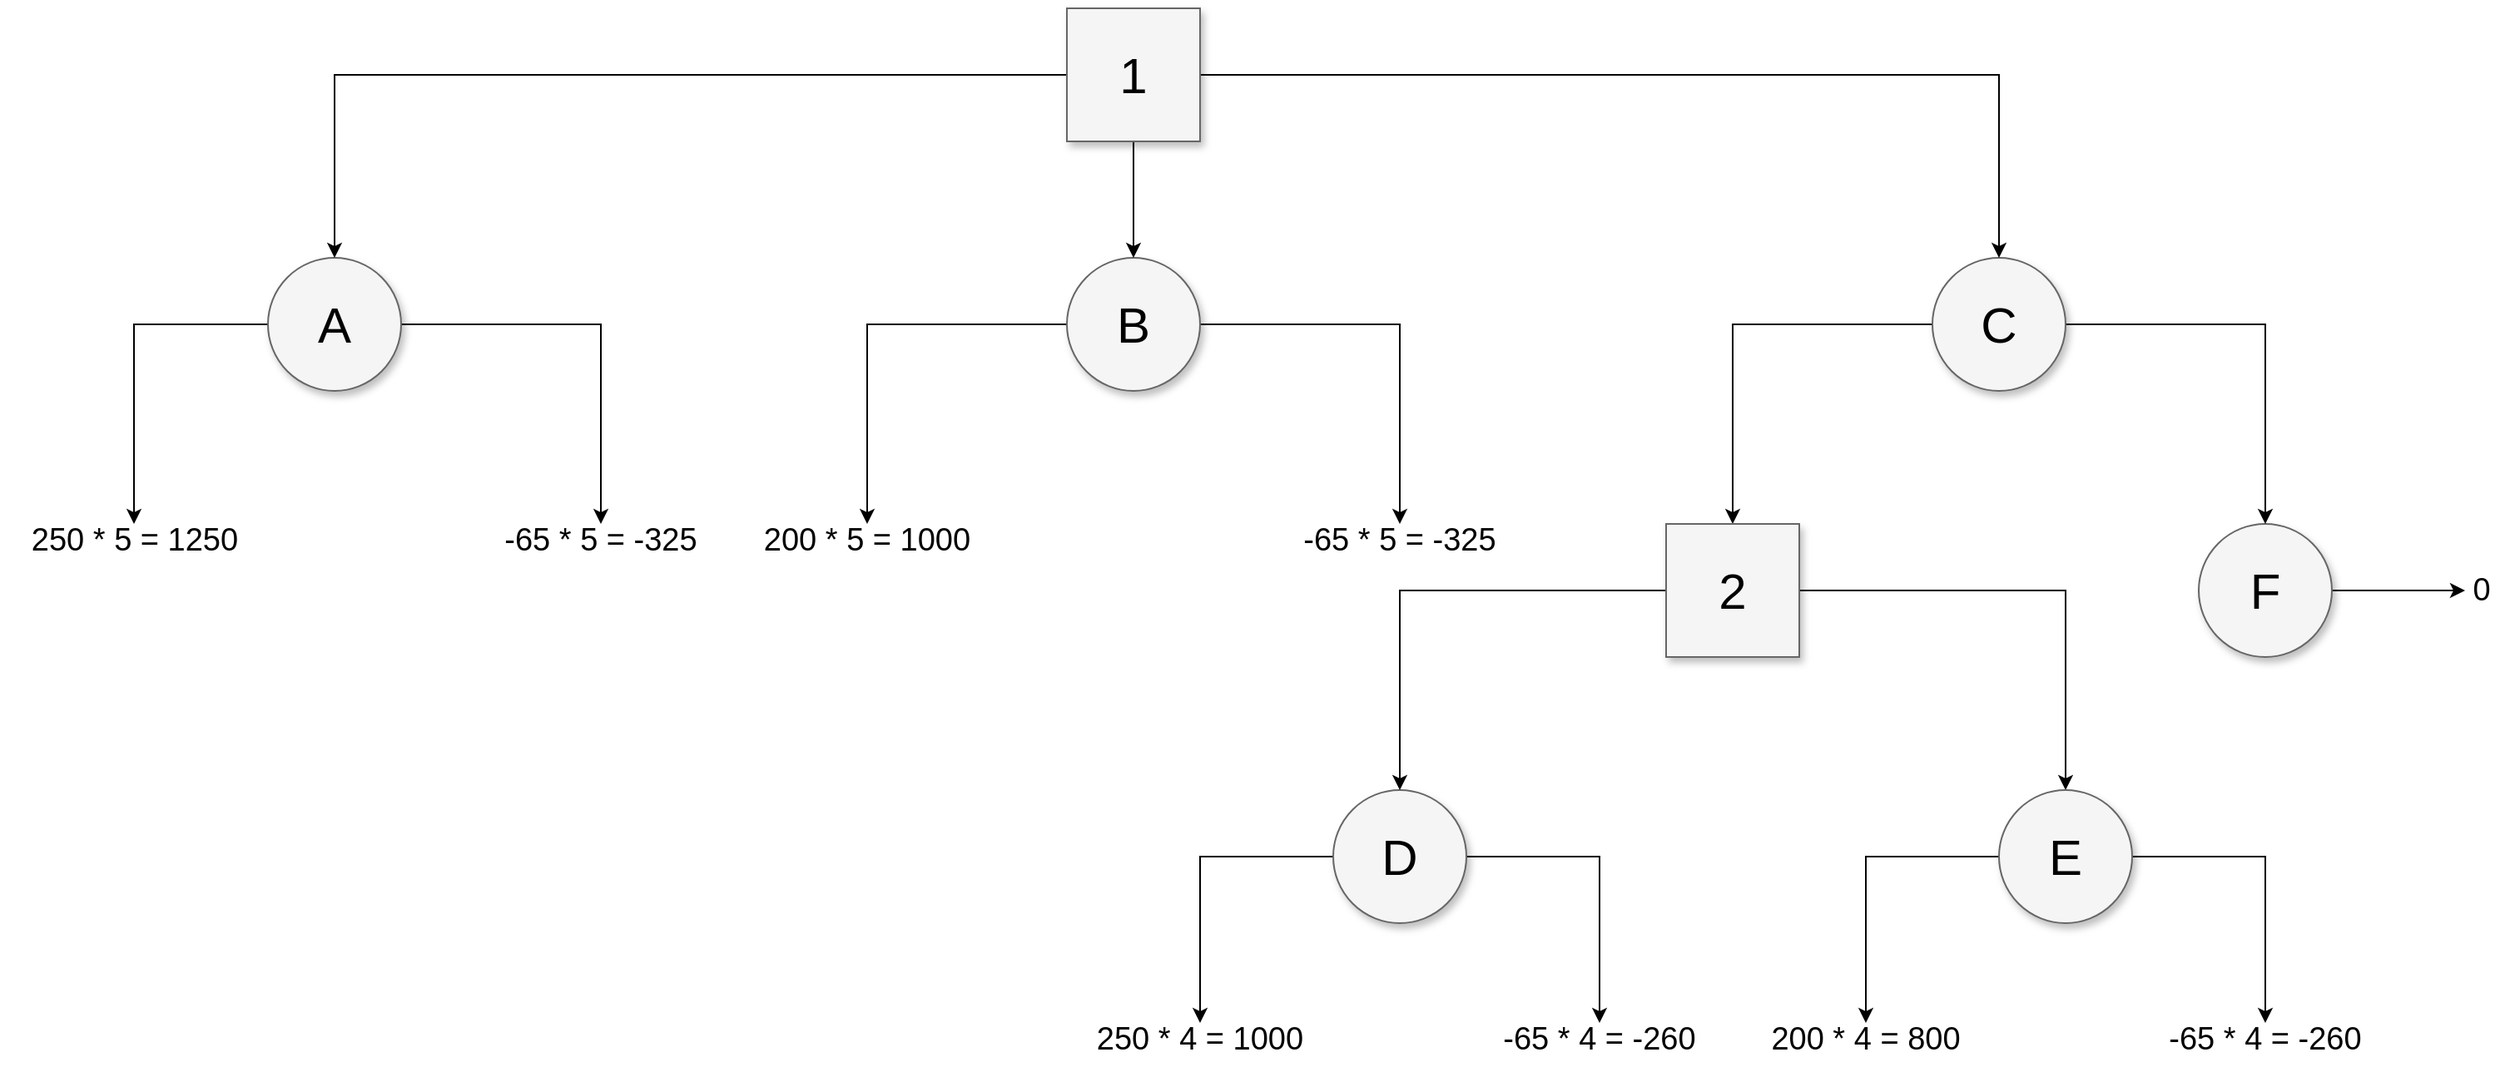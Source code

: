 <mxfile version="14.1.2" type="device"><diagram name="Page-1" id="ff44883e-f642-bcb2-894b-16b3d25a3f0b"><mxGraphModel dx="3426.5" dy="934" grid="0" gridSize="10" guides="1" tooltips="1" connect="1" arrows="1" fold="1" page="1" pageScale="1.5" pageWidth="1169" pageHeight="826" background="#ffffff" math="0" shadow="0"><root><mxCell id="0" style=";html=1;"/><mxCell id="1" style=";html=1;" parent="0"/><mxCell id="Sz5Jk5SYuKVE9Cvmn94R-8" style="edgeStyle=orthogonalEdgeStyle;rounded=0;orthogonalLoop=1;jettySize=auto;html=1;entryX=0.5;entryY=0;entryDx=0;entryDy=0;fontSize=19;" edge="1" parent="1" source="f0bcc99304e6f5a-2" target="Sz5Jk5SYuKVE9Cvmn94R-5"><mxGeometry relative="1" as="geometry"/></mxCell><mxCell id="Sz5Jk5SYuKVE9Cvmn94R-9" style="edgeStyle=orthogonalEdgeStyle;rounded=0;orthogonalLoop=1;jettySize=auto;html=1;fontSize=19;" edge="1" parent="1" source="f0bcc99304e6f5a-2" target="Sz5Jk5SYuKVE9Cvmn94R-7"><mxGeometry relative="1" as="geometry"/></mxCell><mxCell id="f0bcc99304e6f5a-2" value="A" style="ellipse;whiteSpace=wrap;html=1;rounded=0;shadow=1;strokeColor=#666666;strokeWidth=1;fontSize=30;align=center;fillColor=#f5f5f5;" parent="1" vertex="1"><mxGeometry x="160" y="360" width="80" height="80" as="geometry"/></mxCell><mxCell id="Sz5Jk5SYuKVE9Cvmn94R-27" style="edgeStyle=orthogonalEdgeStyle;rounded=0;orthogonalLoop=1;jettySize=auto;html=1;exitX=1;exitY=0.5;exitDx=0;exitDy=0;entryX=0.5;entryY=0;entryDx=0;entryDy=0;fontSize=19;" edge="1" parent="1" source="f0bcc99304e6f5a-3" target="Sz5Jk5SYuKVE9Cvmn94R-25"><mxGeometry relative="1" as="geometry"/></mxCell><mxCell id="Sz5Jk5SYuKVE9Cvmn94R-32" style="edgeStyle=orthogonalEdgeStyle;rounded=0;orthogonalLoop=1;jettySize=auto;html=1;exitX=0;exitY=0.5;exitDx=0;exitDy=0;fontSize=19;" edge="1" parent="1" source="f0bcc99304e6f5a-3" target="Sz5Jk5SYuKVE9Cvmn94R-24"><mxGeometry relative="1" as="geometry"/></mxCell><mxCell id="f0bcc99304e6f5a-3" value="D" style="ellipse;whiteSpace=wrap;html=1;rounded=0;shadow=1;strokeColor=#666666;strokeWidth=1;fontSize=30;align=center;fillColor=#f5f5f5;" parent="1" vertex="1"><mxGeometry x="800" y="680" width="80" height="80" as="geometry"/></mxCell><mxCell id="Sz5Jk5SYuKVE9Cvmn94R-20" style="edgeStyle=orthogonalEdgeStyle;rounded=0;orthogonalLoop=1;jettySize=auto;html=1;fontSize=19;" edge="1" parent="1" source="f0bcc99304e6f5a-4" target="Sz5Jk5SYuKVE9Cvmn94R-19"><mxGeometry relative="1" as="geometry"/></mxCell><mxCell id="f0bcc99304e6f5a-4" value="F" style="ellipse;whiteSpace=wrap;html=1;rounded=0;shadow=1;strokeColor=#666666;strokeWidth=1;fontSize=30;align=center;fillColor=#f5f5f5;" parent="1" vertex="1"><mxGeometry x="1320" y="520" width="80" height="80" as="geometry"/></mxCell><mxCell id="Sz5Jk5SYuKVE9Cvmn94R-17" style="edgeStyle=orthogonalEdgeStyle;rounded=0;orthogonalLoop=1;jettySize=auto;html=1;entryX=0.5;entryY=0;entryDx=0;entryDy=0;fontSize=19;" edge="1" parent="1" source="f0bcc99304e6f5a-5" target="Sz5Jk5SYuKVE9Cvmn94R-16"><mxGeometry relative="1" as="geometry"/></mxCell><mxCell id="Sz5Jk5SYuKVE9Cvmn94R-18" style="edgeStyle=orthogonalEdgeStyle;rounded=0;orthogonalLoop=1;jettySize=auto;html=1;fontSize=19;" edge="1" parent="1" source="f0bcc99304e6f5a-5" target="f0bcc99304e6f5a-4"><mxGeometry relative="1" as="geometry"/></mxCell><mxCell id="f0bcc99304e6f5a-5" value="C" style="ellipse;whiteSpace=wrap;html=1;rounded=0;shadow=1;strokeColor=#666666;strokeWidth=1;fontSize=30;align=center;fillColor=#f5f5f5;" parent="1" vertex="1"><mxGeometry x="1160" y="360" width="80" height="80" as="geometry"/></mxCell><mxCell id="Sz5Jk5SYuKVE9Cvmn94R-11" style="edgeStyle=orthogonalEdgeStyle;rounded=0;orthogonalLoop=1;jettySize=auto;html=1;entryX=0.5;entryY=0;entryDx=0;entryDy=0;fontSize=19;" edge="1" parent="1" source="f0bcc99304e6f5a-6" target="Sz5Jk5SYuKVE9Cvmn94R-6"><mxGeometry relative="1" as="geometry"/></mxCell><mxCell id="Sz5Jk5SYuKVE9Cvmn94R-15" style="edgeStyle=orthogonalEdgeStyle;rounded=0;orthogonalLoop=1;jettySize=auto;html=1;entryX=0.5;entryY=0;entryDx=0;entryDy=0;fontSize=19;" edge="1" parent="1" source="f0bcc99304e6f5a-6" target="Sz5Jk5SYuKVE9Cvmn94R-14"><mxGeometry relative="1" as="geometry"/></mxCell><mxCell id="f0bcc99304e6f5a-6" value="B" style="ellipse;whiteSpace=wrap;html=1;rounded=0;shadow=1;strokeColor=#666666;strokeWidth=1;fontSize=30;align=center;fillColor=#f5f5f5;" parent="1" vertex="1"><mxGeometry x="640" y="360" width="80" height="80" as="geometry"/></mxCell><mxCell id="Sz5Jk5SYuKVE9Cvmn94R-2" style="edgeStyle=orthogonalEdgeStyle;rounded=0;orthogonalLoop=1;jettySize=auto;html=1;" edge="1" parent="1" source="Sz5Jk5SYuKVE9Cvmn94R-1" target="f0bcc99304e6f5a-2"><mxGeometry relative="1" as="geometry"/></mxCell><mxCell id="Sz5Jk5SYuKVE9Cvmn94R-3" style="edgeStyle=orthogonalEdgeStyle;rounded=0;orthogonalLoop=1;jettySize=auto;html=1;" edge="1" parent="1" source="Sz5Jk5SYuKVE9Cvmn94R-1" target="f0bcc99304e6f5a-5"><mxGeometry relative="1" as="geometry"/></mxCell><mxCell id="Sz5Jk5SYuKVE9Cvmn94R-4" style="edgeStyle=orthogonalEdgeStyle;rounded=0;orthogonalLoop=1;jettySize=auto;html=1;" edge="1" parent="1" source="Sz5Jk5SYuKVE9Cvmn94R-1" target="f0bcc99304e6f5a-6"><mxGeometry relative="1" as="geometry"/></mxCell><mxCell id="Sz5Jk5SYuKVE9Cvmn94R-1" value="1" style="whiteSpace=wrap;html=1;aspect=fixed;rounded=0;shadow=1;fontSize=30;strokeColor=#666666;strokeWidth=1;fillColor=#f5f5f5;" vertex="1" parent="1"><mxGeometry x="640" y="210" width="80" height="80" as="geometry"/></mxCell><mxCell id="Sz5Jk5SYuKVE9Cvmn94R-5" value="250 * 5 = 1250" style="text;html=1;strokeColor=none;fillColor=none;align=center;verticalAlign=middle;whiteSpace=wrap;rounded=0;strokeWidth=4;fontSize=19;fontStyle=0" vertex="1" parent="1"><mxGeometry x="-0.5" y="520" width="160" height="20" as="geometry"/></mxCell><mxCell id="Sz5Jk5SYuKVE9Cvmn94R-6" value="200 * 5 = 1000" style="text;html=1;strokeColor=none;fillColor=none;align=center;verticalAlign=middle;whiteSpace=wrap;rounded=0;strokeWidth=4;fontSize=19;fontStyle=0" vertex="1" parent="1"><mxGeometry x="440" y="520" width="160" height="20" as="geometry"/></mxCell><mxCell id="Sz5Jk5SYuKVE9Cvmn94R-7" value="-65 * 5 = -325&lt;span style=&quot;color: rgba(0 , 0 , 0 , 0) ; font-family: monospace ; font-size: 0px&quot;&gt;%3CmxGraphModel%3E%3Croot%3E%3CmxCell%20id%3D%220%22%2F%3E%3CmxCell%20id%3D%221%22%20parent%3D%220%22%2F%3E%3CmxCell%20id%3D%222%22%20value%3D%22250%20*%205%20%3D%201250%22%20style%3D%22text%3Bhtml%3D1%3BstrokeColor%3Dnone%3BfillColor%3Dnone%3Balign%3Dcenter%3BverticalAlign%3Dmiddle%3BwhiteSpace%3Dwrap%3Brounded%3D0%3BstrokeWidth%3D4%3BfontSize%3D19%3BfontStyle%3D0%22%20vertex%3D%221%22%20parent%3D%221%22%3E%3CmxGeometry%20x%3D%2270%22%20y%3D%22540%22%20width%3D%22160%22%20height%3D%2220%22%20as%3D%22geometry%22%2F%3E%3C%2FmxCell%3E%3C%2Froot%3E%3C%2FmxGraphModel%3E325325&lt;/span&gt;" style="text;html=1;strokeColor=none;fillColor=none;align=center;verticalAlign=middle;whiteSpace=wrap;rounded=0;strokeWidth=4;fontSize=19;fontStyle=0" vertex="1" parent="1"><mxGeometry x="280" y="520" width="160" height="20" as="geometry"/></mxCell><mxCell id="Sz5Jk5SYuKVE9Cvmn94R-13" style="edgeStyle=orthogonalEdgeStyle;rounded=0;orthogonalLoop=1;jettySize=auto;html=1;exitX=0.5;exitY=1;exitDx=0;exitDy=0;fontSize=19;" edge="1" parent="1" source="Sz5Jk5SYuKVE9Cvmn94R-7" target="Sz5Jk5SYuKVE9Cvmn94R-7"><mxGeometry relative="1" as="geometry"/></mxCell><mxCell id="Sz5Jk5SYuKVE9Cvmn94R-14" value="-65 * 5 = -325" style="text;html=1;strokeColor=none;fillColor=none;align=center;verticalAlign=middle;whiteSpace=wrap;rounded=0;strokeWidth=4;fontSize=19;fontStyle=0" vertex="1" parent="1"><mxGeometry x="760" y="520" width="160" height="20" as="geometry"/></mxCell><mxCell id="Sz5Jk5SYuKVE9Cvmn94R-22" style="edgeStyle=orthogonalEdgeStyle;rounded=0;orthogonalLoop=1;jettySize=auto;html=1;entryX=0.5;entryY=0;entryDx=0;entryDy=0;fontSize=19;" edge="1" parent="1" source="Sz5Jk5SYuKVE9Cvmn94R-16" target="f0bcc99304e6f5a-3"><mxGeometry relative="1" as="geometry"/></mxCell><mxCell id="Sz5Jk5SYuKVE9Cvmn94R-23" style="edgeStyle=orthogonalEdgeStyle;rounded=0;orthogonalLoop=1;jettySize=auto;html=1;fontSize=19;" edge="1" parent="1" source="Sz5Jk5SYuKVE9Cvmn94R-16" target="Sz5Jk5SYuKVE9Cvmn94R-21"><mxGeometry relative="1" as="geometry"/></mxCell><mxCell id="Sz5Jk5SYuKVE9Cvmn94R-16" value="2" style="whiteSpace=wrap;html=1;aspect=fixed;strokeWidth=1;fontSize=30;rounded=0;shadow=1;strokeColor=#666666;fillColor=#f5f5f5;" vertex="1" parent="1"><mxGeometry x="1000" y="520" width="80" height="80" as="geometry"/></mxCell><mxCell id="Sz5Jk5SYuKVE9Cvmn94R-19" value="0" style="text;html=1;strokeColor=none;fillColor=none;align=center;verticalAlign=middle;whiteSpace=wrap;rounded=0;strokeWidth=4;fontSize=19;fontStyle=0" vertex="1" parent="1"><mxGeometry x="1480" y="550" width="20" height="20" as="geometry"/></mxCell><mxCell id="Sz5Jk5SYuKVE9Cvmn94R-31" style="edgeStyle=orthogonalEdgeStyle;rounded=0;orthogonalLoop=1;jettySize=auto;html=1;exitX=0;exitY=0.5;exitDx=0;exitDy=0;fontSize=19;" edge="1" parent="1" source="Sz5Jk5SYuKVE9Cvmn94R-21" target="Sz5Jk5SYuKVE9Cvmn94R-26"><mxGeometry relative="1" as="geometry"/></mxCell><mxCell id="Sz5Jk5SYuKVE9Cvmn94R-34" style="edgeStyle=orthogonalEdgeStyle;rounded=0;orthogonalLoop=1;jettySize=auto;html=1;exitX=1;exitY=0.5;exitDx=0;exitDy=0;entryX=0.5;entryY=0;entryDx=0;entryDy=0;fontSize=19;" edge="1" parent="1" source="Sz5Jk5SYuKVE9Cvmn94R-21" target="Sz5Jk5SYuKVE9Cvmn94R-33"><mxGeometry relative="1" as="geometry"/></mxCell><mxCell id="Sz5Jk5SYuKVE9Cvmn94R-21" value="E" style="ellipse;whiteSpace=wrap;html=1;rounded=0;shadow=1;strokeColor=#666666;strokeWidth=1;fontSize=30;align=center;fillColor=#f5f5f5;" vertex="1" parent="1"><mxGeometry x="1200" y="680" width="80" height="80" as="geometry"/></mxCell><mxCell id="Sz5Jk5SYuKVE9Cvmn94R-24" value="250 * 4 = 1000" style="text;html=1;strokeColor=none;fillColor=none;align=center;verticalAlign=middle;whiteSpace=wrap;rounded=0;strokeWidth=4;fontSize=19;fontStyle=0" vertex="1" parent="1"><mxGeometry x="640" y="820" width="160" height="20" as="geometry"/></mxCell><mxCell id="Sz5Jk5SYuKVE9Cvmn94R-25" value="-65 * 4 = -260" style="text;html=1;strokeColor=none;fillColor=none;align=center;verticalAlign=middle;whiteSpace=wrap;rounded=0;strokeWidth=4;fontSize=19;fontStyle=0" vertex="1" parent="1"><mxGeometry x="880" y="820" width="160" height="20" as="geometry"/></mxCell><mxCell id="Sz5Jk5SYuKVE9Cvmn94R-26" value="200 * 4 = 800" style="text;html=1;strokeColor=none;fillColor=none;align=center;verticalAlign=middle;whiteSpace=wrap;rounded=0;strokeWidth=4;fontSize=19;fontStyle=0" vertex="1" parent="1"><mxGeometry x="1040" y="820" width="160" height="20" as="geometry"/></mxCell><mxCell id="Sz5Jk5SYuKVE9Cvmn94R-28" style="edgeStyle=orthogonalEdgeStyle;rounded=0;orthogonalLoop=1;jettySize=auto;html=1;exitX=0.5;exitY=1;exitDx=0;exitDy=0;fontSize=19;" edge="1" parent="1" source="Sz5Jk5SYuKVE9Cvmn94R-25" target="Sz5Jk5SYuKVE9Cvmn94R-25"><mxGeometry relative="1" as="geometry"/></mxCell><mxCell id="Sz5Jk5SYuKVE9Cvmn94R-33" value="-65 * 4 = -260" style="text;html=1;strokeColor=none;fillColor=none;align=center;verticalAlign=middle;whiteSpace=wrap;rounded=0;strokeWidth=4;fontSize=19;fontStyle=0" vertex="1" parent="1"><mxGeometry x="1280" y="820" width="160" height="20" as="geometry"/></mxCell></root></mxGraphModel></diagram></mxfile>